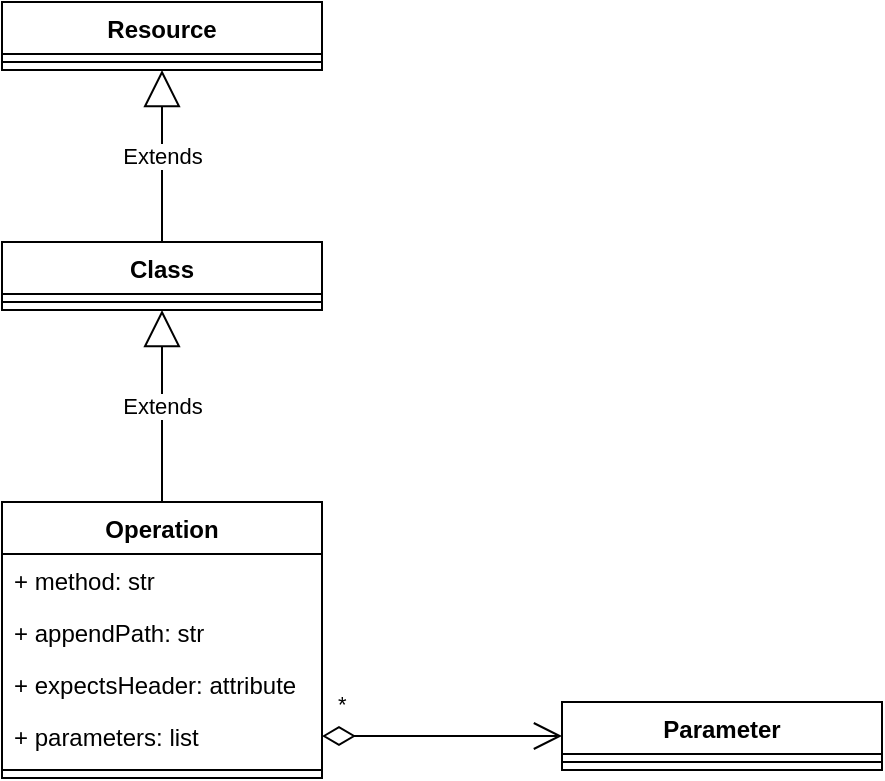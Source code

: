 <mxfile version="14.1.8" type="device" pages="2"><diagram id="C5RBs43oDa-KdzZeNtuy" name="Page-1"><mxGraphModel dx="1355" dy="825" grid="1" gridSize="10" guides="1" tooltips="1" connect="1" arrows="1" fold="1" page="1" pageScale="1" pageWidth="827" pageHeight="1169" math="0" shadow="0"><root><mxCell id="WIyWlLk6GJQsqaUBKTNV-0"/><mxCell id="WIyWlLk6GJQsqaUBKTNV-1" parent="WIyWlLk6GJQsqaUBKTNV-0"/><mxCell id="JqjnafkJhrvI8KDb0z_q-9" value="Operation" style="swimlane;fontStyle=1;align=center;verticalAlign=top;childLayout=stackLayout;horizontal=1;startSize=26;horizontalStack=0;resizeParent=1;resizeParentMax=0;resizeLast=0;collapsible=1;marginBottom=0;" parent="WIyWlLk6GJQsqaUBKTNV-1" vertex="1"><mxGeometry x="200" y="360" width="160" height="138" as="geometry"/></mxCell><mxCell id="JqjnafkJhrvI8KDb0z_q-10" value="+ method: str" style="text;strokeColor=none;fillColor=none;align=left;verticalAlign=top;spacingLeft=4;spacingRight=4;overflow=hidden;rotatable=0;points=[[0,0.5],[1,0.5]];portConstraint=eastwest;" parent="JqjnafkJhrvI8KDb0z_q-9" vertex="1"><mxGeometry y="26" width="160" height="26" as="geometry"/></mxCell><mxCell id="JqjnafkJhrvI8KDb0z_q-25" value="+ appendPath: str" style="text;strokeColor=none;fillColor=none;align=left;verticalAlign=top;spacingLeft=4;spacingRight=4;overflow=hidden;rotatable=0;points=[[0,0.5],[1,0.5]];portConstraint=eastwest;" parent="JqjnafkJhrvI8KDb0z_q-9" vertex="1"><mxGeometry y="52" width="160" height="26" as="geometry"/></mxCell><mxCell id="JqjnafkJhrvI8KDb0z_q-26" value="+ expectsHeader: attribute" style="text;strokeColor=none;fillColor=none;align=left;verticalAlign=top;spacingLeft=4;spacingRight=4;overflow=hidden;rotatable=0;points=[[0,0.5],[1,0.5]];portConstraint=eastwest;" parent="JqjnafkJhrvI8KDb0z_q-9" vertex="1"><mxGeometry y="78" width="160" height="26" as="geometry"/></mxCell><mxCell id="JqjnafkJhrvI8KDb0z_q-23" value="+ parameters: list" style="text;strokeColor=none;fillColor=none;align=left;verticalAlign=top;spacingLeft=4;spacingRight=4;overflow=hidden;rotatable=0;points=[[0,0.5],[1,0.5]];portConstraint=eastwest;" parent="JqjnafkJhrvI8KDb0z_q-9" vertex="1"><mxGeometry y="104" width="160" height="26" as="geometry"/></mxCell><mxCell id="JqjnafkJhrvI8KDb0z_q-11" value="" style="line;strokeWidth=1;fillColor=none;align=left;verticalAlign=middle;spacingTop=-1;spacingLeft=3;spacingRight=3;rotatable=0;labelPosition=right;points=[];portConstraint=eastwest;" parent="JqjnafkJhrvI8KDb0z_q-9" vertex="1"><mxGeometry y="130" width="160" height="8" as="geometry"/></mxCell><mxCell id="JqjnafkJhrvI8KDb0z_q-13" value="Class" style="swimlane;fontStyle=1;align=center;verticalAlign=top;childLayout=stackLayout;horizontal=1;startSize=26;horizontalStack=0;resizeParent=1;resizeParentMax=0;resizeLast=0;collapsible=1;marginBottom=0;" parent="WIyWlLk6GJQsqaUBKTNV-1" vertex="1"><mxGeometry x="200" y="230" width="160" height="34" as="geometry"/></mxCell><mxCell id="JqjnafkJhrvI8KDb0z_q-15" value="" style="line;strokeWidth=1;fillColor=none;align=left;verticalAlign=middle;spacingTop=-1;spacingLeft=3;spacingRight=3;rotatable=0;labelPosition=right;points=[];portConstraint=eastwest;" parent="JqjnafkJhrvI8KDb0z_q-13" vertex="1"><mxGeometry y="26" width="160" height="8" as="geometry"/></mxCell><mxCell id="JqjnafkJhrvI8KDb0z_q-16" value="Resource" style="swimlane;fontStyle=1;align=center;verticalAlign=top;childLayout=stackLayout;horizontal=1;startSize=26;horizontalStack=0;resizeParent=1;resizeParentMax=0;resizeLast=0;collapsible=1;marginBottom=0;" parent="WIyWlLk6GJQsqaUBKTNV-1" vertex="1"><mxGeometry x="200" y="110" width="160" height="34" as="geometry"/></mxCell><mxCell id="JqjnafkJhrvI8KDb0z_q-17" value="" style="line;strokeWidth=1;fillColor=none;align=left;verticalAlign=middle;spacingTop=-1;spacingLeft=3;spacingRight=3;rotatable=0;labelPosition=right;points=[];portConstraint=eastwest;" parent="JqjnafkJhrvI8KDb0z_q-16" vertex="1"><mxGeometry y="26" width="160" height="8" as="geometry"/></mxCell><mxCell id="JqjnafkJhrvI8KDb0z_q-19" value="Extends" style="endArrow=block;endSize=16;endFill=0;html=1;entryX=0.5;entryY=1;entryDx=0;entryDy=0;exitX=0.5;exitY=0;exitDx=0;exitDy=0;" parent="WIyWlLk6GJQsqaUBKTNV-1" source="JqjnafkJhrvI8KDb0z_q-9" target="JqjnafkJhrvI8KDb0z_q-13" edge="1"><mxGeometry width="160" relative="1" as="geometry"><mxPoint x="60" y="360" as="sourcePoint"/><mxPoint x="220" y="360" as="targetPoint"/></mxGeometry></mxCell><mxCell id="JqjnafkJhrvI8KDb0z_q-21" value="Extends" style="endArrow=block;endSize=16;endFill=0;html=1;entryX=0.5;entryY=1;entryDx=0;entryDy=0;exitX=0.5;exitY=0;exitDx=0;exitDy=0;" parent="WIyWlLk6GJQsqaUBKTNV-1" source="JqjnafkJhrvI8KDb0z_q-13" target="JqjnafkJhrvI8KDb0z_q-16" edge="1"><mxGeometry width="160" relative="1" as="geometry"><mxPoint x="290" y="370" as="sourcePoint"/><mxPoint x="290" y="274" as="targetPoint"/></mxGeometry></mxCell><mxCell id="xujRaKJJHK4Z9YjA0QPz-0" value="Parameter" style="swimlane;fontStyle=1;align=center;verticalAlign=top;childLayout=stackLayout;horizontal=1;startSize=26;horizontalStack=0;resizeParent=1;resizeParentMax=0;resizeLast=0;collapsible=1;marginBottom=0;" parent="WIyWlLk6GJQsqaUBKTNV-1" vertex="1"><mxGeometry x="480" y="460" width="160" height="34" as="geometry"/></mxCell><mxCell id="xujRaKJJHK4Z9YjA0QPz-5" value="" style="line;strokeWidth=1;fillColor=none;align=left;verticalAlign=middle;spacingTop=-1;spacingLeft=3;spacingRight=3;rotatable=0;labelPosition=right;points=[];portConstraint=eastwest;" parent="xujRaKJJHK4Z9YjA0QPz-0" vertex="1"><mxGeometry y="26" width="160" height="8" as="geometry"/></mxCell><mxCell id="xujRaKJJHK4Z9YjA0QPz-6" value="*" style="endArrow=open;html=1;endSize=12;startArrow=diamondThin;startSize=14;startFill=0;edgeStyle=orthogonalEdgeStyle;align=left;verticalAlign=bottom;exitX=1;exitY=0.5;exitDx=0;exitDy=0;entryX=0;entryY=0.5;entryDx=0;entryDy=0;" parent="WIyWlLk6GJQsqaUBKTNV-1" source="JqjnafkJhrvI8KDb0z_q-23" target="xujRaKJJHK4Z9YjA0QPz-0" edge="1"><mxGeometry x="-0.9" y="7" relative="1" as="geometry"><mxPoint x="490" y="420" as="sourcePoint"/><mxPoint x="480" y="399" as="targetPoint"/><mxPoint as="offset"/></mxGeometry></mxCell></root></mxGraphModel></diagram><diagram id="NsiPTHW369cdKpTOeOVE" name="Página-2"><mxGraphModel dx="1355" dy="825" grid="1" gridSize="10" guides="1" tooltips="1" connect="1" arrows="1" fold="1" page="1" pageScale="1" pageWidth="827" pageHeight="1169" math="0" shadow="0"><root><mxCell id="Pjg6ANgUnYqW7l7Mdn6T-0"/><mxCell id="Pjg6ANgUnYqW7l7Mdn6T-1" parent="Pjg6ANgUnYqW7l7Mdn6T-0"/><mxCell id="UvrnpZvV44C-K0FsSTXn-0" value="AbstractContext" style="swimlane;fontStyle=1;align=center;verticalAlign=top;childLayout=stackLayout;horizontal=1;startSize=26;horizontalStack=0;resizeParent=1;resizeParentMax=0;resizeLast=0;collapsible=1;marginBottom=0;" parent="Pjg6ANgUnYqW7l7Mdn6T-1" vertex="1"><mxGeometry x="320" y="220" width="200" height="34" as="geometry"/></mxCell><mxCell id="UvrnpZvV44C-K0FsSTXn-2" value="" style="line;strokeWidth=1;fillColor=none;align=left;verticalAlign=middle;spacingTop=-1;spacingLeft=3;spacingRight=3;rotatable=0;labelPosition=right;points=[];portConstraint=eastwest;" parent="UvrnpZvV44C-K0FsSTXn-0" vertex="1"><mxGeometry y="26" width="200" height="8" as="geometry"/></mxCell><mxCell id="UvrnpZvV44C-K0FsSTXn-4" value="AbstractCollectionContext" style="swimlane;fontStyle=1;align=center;verticalAlign=top;childLayout=stackLayout;horizontal=1;startSize=26;horizontalStack=0;resizeParent=1;resizeParentMax=0;resizeLast=0;collapsible=1;marginBottom=0;" parent="Pjg6ANgUnYqW7l7Mdn6T-1" vertex="1"><mxGeometry x="120" y="400" width="160" height="34" as="geometry"/></mxCell><mxCell id="UvrnpZvV44C-K0FsSTXn-6" value="" style="line;strokeWidth=1;fillColor=none;align=left;verticalAlign=middle;spacingTop=-1;spacingLeft=3;spacingRight=3;rotatable=0;labelPosition=right;points=[];portConstraint=eastwest;" parent="UvrnpZvV44C-K0FsSTXn-4" vertex="1"><mxGeometry y="26" width="160" height="8" as="geometry"/></mxCell><mxCell id="UvrnpZvV44C-K0FsSTXn-8" value="AbstractDetailContext" style="swimlane;fontStyle=1;align=center;verticalAlign=top;childLayout=stackLayout;horizontal=1;startSize=26;horizontalStack=0;resizeParent=1;resizeParentMax=0;resizeLast=0;collapsible=1;marginBottom=0;" parent="Pjg6ANgUnYqW7l7Mdn6T-1" vertex="1"><mxGeometry x="520" y="400" width="160" height="34" as="geometry"/></mxCell><mxCell id="UvrnpZvV44C-K0FsSTXn-10" value="" style="line;strokeWidth=1;fillColor=none;align=left;verticalAlign=middle;spacingTop=-1;spacingLeft=3;spacingRight=3;rotatable=0;labelPosition=right;points=[];portConstraint=eastwest;" parent="UvrnpZvV44C-K0FsSTXn-8" vertex="1"><mxGeometry y="26" width="160" height="8" as="geometry"/></mxCell><mxCell id="UvrnpZvV44C-K0FsSTXn-12" value="GeoCollectionContext" style="swimlane;fontStyle=1;align=center;verticalAlign=top;childLayout=stackLayout;horizontal=1;startSize=26;horizontalStack=0;resizeParent=1;resizeParentMax=0;resizeLast=0;collapsible=1;marginBottom=0;" parent="Pjg6ANgUnYqW7l7Mdn6T-1" vertex="1"><mxGeometry x="160" y="680" width="160" height="34" as="geometry"/></mxCell><mxCell id="UvrnpZvV44C-K0FsSTXn-14" value="" style="line;strokeWidth=1;fillColor=none;align=left;verticalAlign=middle;spacingTop=-1;spacingLeft=3;spacingRight=3;rotatable=0;labelPosition=right;points=[];portConstraint=eastwest;" parent="UvrnpZvV44C-K0FsSTXn-12" vertex="1"><mxGeometry y="26" width="160" height="8" as="geometry"/></mxCell><mxCell id="UvrnpZvV44C-K0FsSTXn-16" value="GeoDetailContext" style="swimlane;fontStyle=1;align=center;verticalAlign=top;childLayout=stackLayout;horizontal=1;startSize=26;horizontalStack=0;resizeParent=1;resizeParentMax=0;resizeLast=0;collapsible=1;marginBottom=0;" parent="Pjg6ANgUnYqW7l7Mdn6T-1" vertex="1"><mxGeometry x="520" y="680" width="160" height="34" as="geometry"/></mxCell><mxCell id="UvrnpZvV44C-K0FsSTXn-18" value="" style="line;strokeWidth=1;fillColor=none;align=left;verticalAlign=middle;spacingTop=-1;spacingLeft=3;spacingRight=3;rotatable=0;labelPosition=right;points=[];portConstraint=eastwest;" parent="UvrnpZvV44C-K0FsSTXn-16" vertex="1"><mxGeometry y="26" width="160" height="8" as="geometry"/></mxCell><mxCell id="UvrnpZvV44C-K0FsSTXn-20" value="GeoContext" style="swimlane;fontStyle=1;align=center;verticalAlign=top;childLayout=stackLayout;horizontal=1;startSize=26;horizontalStack=0;resizeParent=1;resizeParentMax=0;resizeLast=0;collapsible=1;marginBottom=0;" parent="Pjg6ANgUnYqW7l7Mdn6T-1" vertex="1"><mxGeometry x="324" y="520" width="196" height="34" as="geometry"/></mxCell><mxCell id="UvrnpZvV44C-K0FsSTXn-22" value="" style="line;strokeWidth=1;fillColor=none;align=left;verticalAlign=middle;spacingTop=-1;spacingLeft=3;spacingRight=3;rotatable=0;labelPosition=right;points=[];portConstraint=eastwest;" parent="UvrnpZvV44C-K0FsSTXn-20" vertex="1"><mxGeometry y="26" width="196" height="8" as="geometry"/></mxCell><mxCell id="90yVELSOoOLse6OVF_AG-0" value="Extends" style="endArrow=block;endSize=16;endFill=0;html=1;entryX=0.5;entryY=1;entryDx=0;entryDy=0;exitX=0.5;exitY=0;exitDx=0;exitDy=0;" parent="Pjg6ANgUnYqW7l7Mdn6T-1" source="UvrnpZvV44C-K0FsSTXn-20" target="UvrnpZvV44C-K0FsSTXn-0" edge="1"><mxGeometry width="160" relative="1" as="geometry"><mxPoint x="440" y="500" as="sourcePoint"/><mxPoint x="422" y="280.988" as="targetPoint"/></mxGeometry></mxCell><mxCell id="90yVELSOoOLse6OVF_AG-1" value="Extends" style="endArrow=block;endSize=16;endFill=0;html=1;exitX=0.5;exitY=0;exitDx=0;exitDy=0;entryX=0.5;entryY=1;entryDx=0;entryDy=0;" parent="Pjg6ANgUnYqW7l7Mdn6T-1" source="UvrnpZvV44C-K0FsSTXn-16" target="UvrnpZvV44C-K0FsSTXn-20" edge="1"><mxGeometry width="160" relative="1" as="geometry"><mxPoint x="404.46" y="912" as="sourcePoint"/><mxPoint x="415.924" y="580" as="targetPoint"/></mxGeometry></mxCell><mxCell id="90yVELSOoOLse6OVF_AG-2" value="Extends" style="endArrow=block;endSize=16;endFill=0;html=1;exitX=0.5;exitY=0;exitDx=0;exitDy=0;entryX=0.5;entryY=1;entryDx=0;entryDy=0;" parent="Pjg6ANgUnYqW7l7Mdn6T-1" source="UvrnpZvV44C-K0FsSTXn-12" target="UvrnpZvV44C-K0FsSTXn-20" edge="1"><mxGeometry width="160" relative="1" as="geometry"><mxPoint x="550" y="700" as="sourcePoint"/><mxPoint x="423.176" y="579.012" as="targetPoint"/></mxGeometry></mxCell><mxCell id="90yVELSOoOLse6OVF_AG-3" value="Extends" style="endArrow=block;endSize=16;endFill=0;html=1;exitX=0.5;exitY=0;exitDx=0;exitDy=0;" parent="Pjg6ANgUnYqW7l7Mdn6T-1" source="UvrnpZvV44C-K0FsSTXn-8" edge="1"><mxGeometry width="160" relative="1" as="geometry"><mxPoint x="520" y="380" as="sourcePoint"/><mxPoint x="430" y="260" as="targetPoint"/></mxGeometry></mxCell><mxCell id="90yVELSOoOLse6OVF_AG-4" value="Extends" style="endArrow=block;endSize=16;endFill=0;html=1;exitX=0.5;exitY=0;exitDx=0;exitDy=0;" parent="Pjg6ANgUnYqW7l7Mdn6T-1" source="UvrnpZvV44C-K0FsSTXn-4" edge="1"><mxGeometry width="160" relative="1" as="geometry"><mxPoint x="630" y="410" as="sourcePoint"/><mxPoint x="410" y="260" as="targetPoint"/></mxGeometry></mxCell></root></mxGraphModel></diagram></mxfile>
